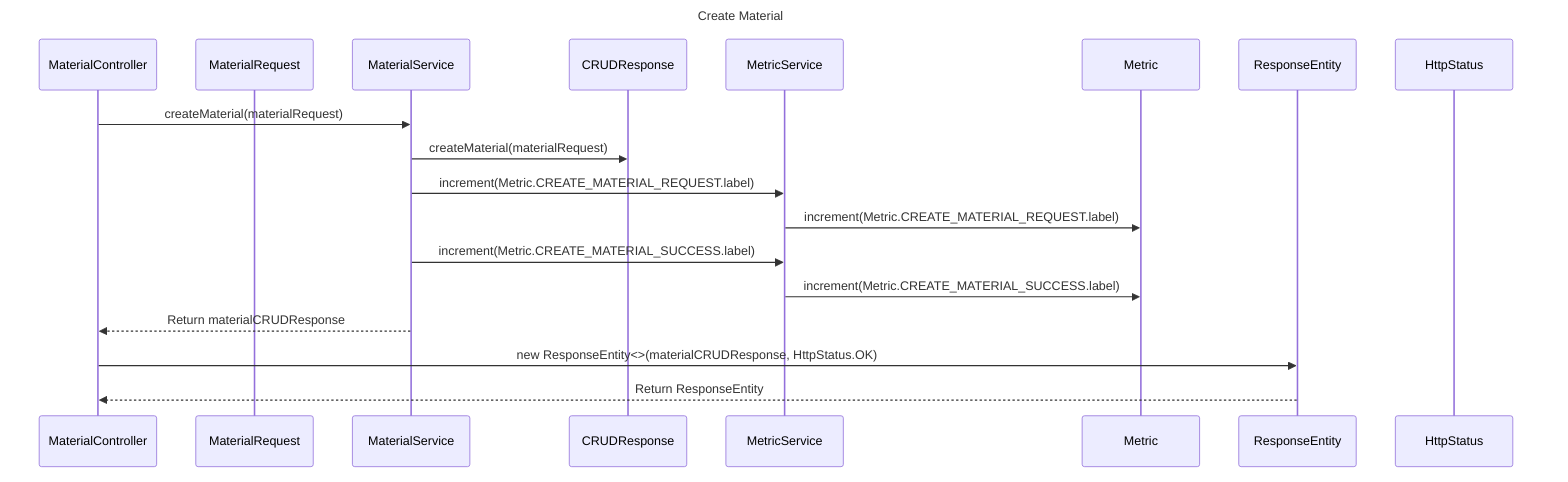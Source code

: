 ---
title: Create Material
---

sequenceDiagram
    participant MaterialController
    participant MaterialRequest
    participant MaterialService
    participant CRUDResponse
    participant MetricService
    participant Metric
    participant ResponseEntity
    participant HttpStatus
    
    MaterialController->>MaterialService: createMaterial(materialRequest)
    MaterialService->>CRUDResponse: createMaterial(materialRequest)
    MaterialService->>MetricService: increment(Metric.CREATE_MATERIAL_REQUEST.label)
    MetricService->>Metric: increment(Metric.CREATE_MATERIAL_REQUEST.label)
    MaterialService->>MetricService: increment(Metric.CREATE_MATERIAL_SUCCESS.label)
    MetricService->>Metric: increment(Metric.CREATE_MATERIAL_SUCCESS.label)
    MaterialService-->>MaterialController: Return materialCRUDResponse
    MaterialController->>ResponseEntity: new ResponseEntity<>(materialCRUDResponse, HttpStatus.OK)
    ResponseEntity-->>MaterialController: Return ResponseEntity